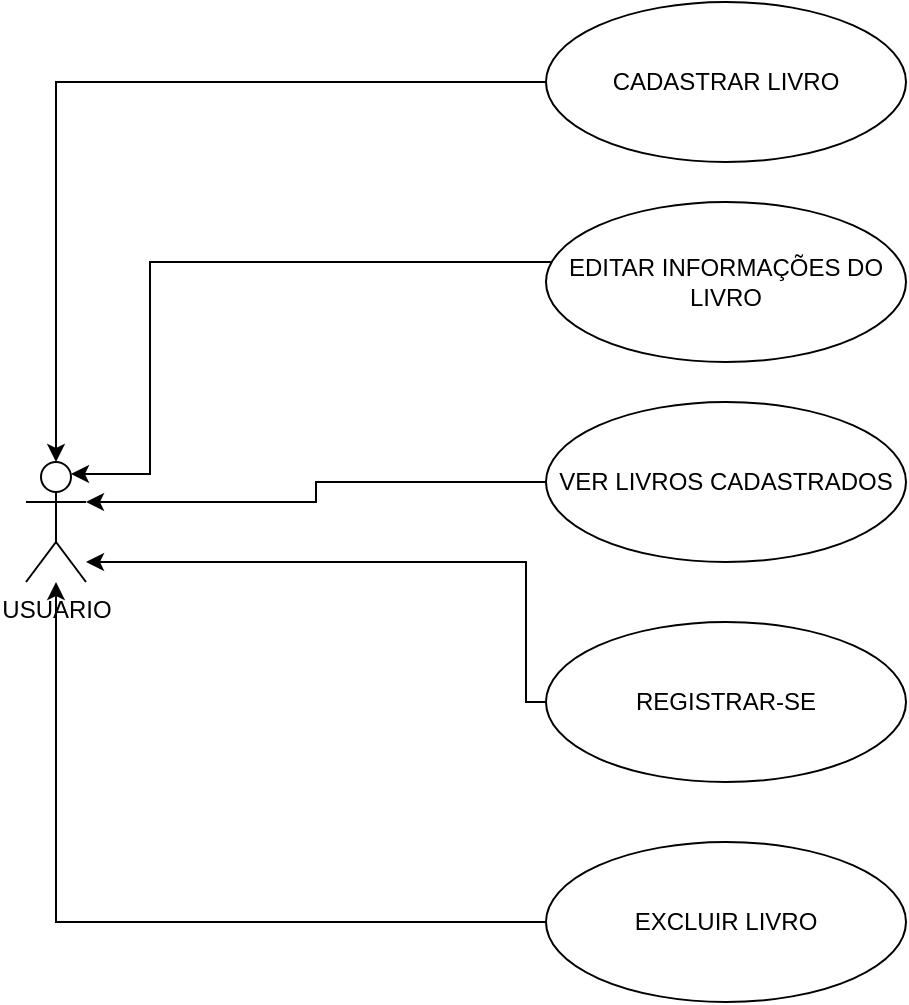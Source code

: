 <mxfile version="27.1.4">
  <diagram name="Página-1" id="vLX2boT9rWb72-ep0jj0">
    <mxGraphModel dx="1665" dy="777" grid="1" gridSize="10" guides="1" tooltips="1" connect="1" arrows="1" fold="1" page="1" pageScale="1" pageWidth="827" pageHeight="1169" math="0" shadow="0">
      <root>
        <mxCell id="0" />
        <mxCell id="1" style="" parent="0" />
        <mxCell id="_I14L9RmCjgiFjKXTJyb-1" value="USUARIO" style="shape=umlActor;verticalLabelPosition=bottom;verticalAlign=top;html=1;outlineConnect=0;" parent="1" vertex="1">
          <mxGeometry x="30" y="290" width="30" height="60" as="geometry" />
        </mxCell>
        <mxCell id="_I14L9RmCjgiFjKXTJyb-3" style="edgeStyle=orthogonalEdgeStyle;rounded=0;orthogonalLoop=1;jettySize=auto;html=1;" parent="1" source="_I14L9RmCjgiFjKXTJyb-2" target="_I14L9RmCjgiFjKXTJyb-1" edge="1">
          <mxGeometry relative="1" as="geometry" />
        </mxCell>
        <mxCell id="_I14L9RmCjgiFjKXTJyb-2" value="CADASTRAR LIVRO" style="ellipse;whiteSpace=wrap;html=1;" parent="1" vertex="1">
          <mxGeometry x="290" y="60" width="180" height="80" as="geometry" />
        </mxCell>
        <mxCell id="_I14L9RmCjgiFjKXTJyb-4" value="EDITAR INFORMAÇÕES DO LIVRO" style="ellipse;whiteSpace=wrap;html=1;" parent="1" vertex="1">
          <mxGeometry x="290" y="160" width="180" height="80" as="geometry" />
        </mxCell>
        <mxCell id="_I14L9RmCjgiFjKXTJyb-5" style="edgeStyle=orthogonalEdgeStyle;rounded=0;orthogonalLoop=1;jettySize=auto;html=1;entryX=0.75;entryY=0.1;entryDx=0;entryDy=0;entryPerimeter=0;" parent="1" source="_I14L9RmCjgiFjKXTJyb-4" target="_I14L9RmCjgiFjKXTJyb-1" edge="1">
          <mxGeometry relative="1" as="geometry">
            <Array as="points">
              <mxPoint x="92" y="190" />
            </Array>
          </mxGeometry>
        </mxCell>
        <mxCell id="_I14L9RmCjgiFjKXTJyb-6" value="VER LIVROS CADASTRADOS" style="ellipse;whiteSpace=wrap;html=1;" parent="1" vertex="1">
          <mxGeometry x="290" y="260" width="180" height="80" as="geometry" />
        </mxCell>
        <mxCell id="_I14L9RmCjgiFjKXTJyb-7" style="edgeStyle=orthogonalEdgeStyle;rounded=0;orthogonalLoop=1;jettySize=auto;html=1;entryX=1;entryY=0.333;entryDx=0;entryDy=0;entryPerimeter=0;" parent="1" source="_I14L9RmCjgiFjKXTJyb-6" target="_I14L9RmCjgiFjKXTJyb-1" edge="1">
          <mxGeometry relative="1" as="geometry" />
        </mxCell>
        <mxCell id="_I14L9RmCjgiFjKXTJyb-10" style="edgeStyle=orthogonalEdgeStyle;rounded=0;orthogonalLoop=1;jettySize=auto;html=1;" parent="1" source="_I14L9RmCjgiFjKXTJyb-8" target="_I14L9RmCjgiFjKXTJyb-1" edge="1">
          <mxGeometry relative="1" as="geometry">
            <Array as="points">
              <mxPoint x="280" y="340" />
            </Array>
          </mxGeometry>
        </mxCell>
        <mxCell id="_I14L9RmCjgiFjKXTJyb-8" value="REGISTRAR-SE" style="ellipse;whiteSpace=wrap;html=1;" parent="1" vertex="1">
          <mxGeometry x="290" y="370" width="180" height="80" as="geometry" />
        </mxCell>
        <mxCell id="_I14L9RmCjgiFjKXTJyb-12" style="edgeStyle=orthogonalEdgeStyle;rounded=0;orthogonalLoop=1;jettySize=auto;html=1;" parent="1" source="_I14L9RmCjgiFjKXTJyb-11" target="_I14L9RmCjgiFjKXTJyb-1" edge="1">
          <mxGeometry relative="1" as="geometry" />
        </mxCell>
        <mxCell id="_I14L9RmCjgiFjKXTJyb-11" value="EXCLUIR LIVRO" style="ellipse;whiteSpace=wrap;html=1;" parent="1" vertex="1">
          <mxGeometry x="290" y="480" width="180" height="80" as="geometry" />
        </mxCell>
        <mxCell id="-_Ndde8ILxH2Achc3BvM-1" value="Camada sem nome" parent="0" />
      </root>
    </mxGraphModel>
  </diagram>
</mxfile>
